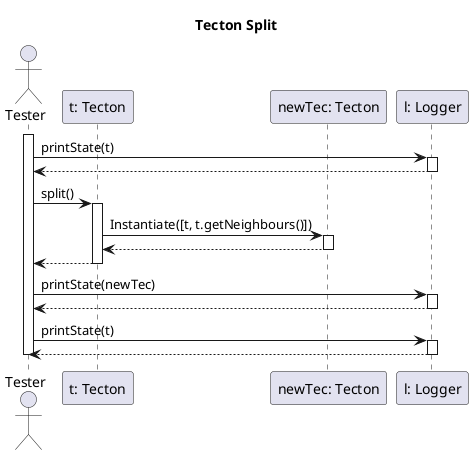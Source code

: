 @startuml tectonSplitTest

title Tecton Split

actor "Tester" as tst
participant "t: Tecton" as t
participant "newTec: Tecton" as ntec
participant "l: Logger" as l

activate tst

tst -> l: printState(t)
activate l
tst <-- l
deactivate l

tst -> t: split()
activate t

' ez nemtom így mennyire jó, de nincs jobb ötletem és leszarom XD
t -> ntec: Instantiate([t, t.getNeighbours()])
activate ntec

t <-- ntec:
deactivate ntec

tst <-- t:
deactivate t

tst -> l: printState(newTec)
activate l
tst <-- l
deactivate l

tst -> l: printState(t)
activate l
tst <-- l
deactivate l

deactivate tst

@enduml